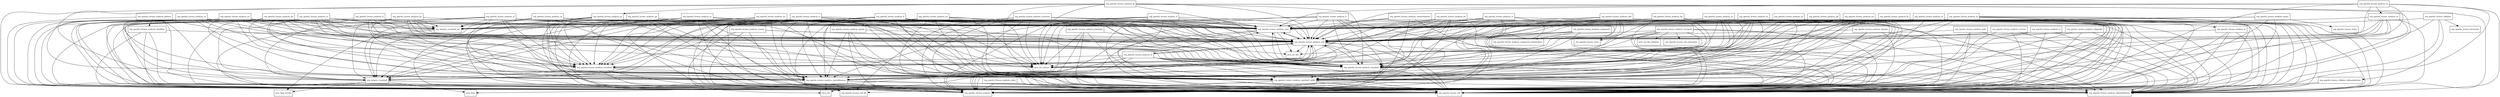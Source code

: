 digraph lucene_analyzers_common_5_5_5_package_dependencies {
  node [shape = box, fontsize=10.0];
  org_apache_lucene_analysis_ar -> org_apache_lucene_analysis;
  org_apache_lucene_analysis_ar -> org_apache_lucene_analysis_core;
  org_apache_lucene_analysis_ar -> org_apache_lucene_analysis_miscellaneous;
  org_apache_lucene_analysis_ar -> org_apache_lucene_analysis_standard;
  org_apache_lucene_analysis_ar -> org_apache_lucene_analysis_standard_std40;
  org_apache_lucene_analysis_ar -> org_apache_lucene_analysis_tokenattributes;
  org_apache_lucene_analysis_ar -> org_apache_lucene_analysis_util;
  org_apache_lucene_analysis_ar -> org_apache_lucene_util;
  org_apache_lucene_analysis_bg -> org_apache_lucene_analysis;
  org_apache_lucene_analysis_bg -> org_apache_lucene_analysis_core;
  org_apache_lucene_analysis_bg -> org_apache_lucene_analysis_miscellaneous;
  org_apache_lucene_analysis_bg -> org_apache_lucene_analysis_standard;
  org_apache_lucene_analysis_bg -> org_apache_lucene_analysis_standard_std40;
  org_apache_lucene_analysis_bg -> org_apache_lucene_analysis_tokenattributes;
  org_apache_lucene_analysis_bg -> org_apache_lucene_analysis_util;
  org_apache_lucene_analysis_bg -> org_apache_lucene_util;
  org_apache_lucene_analysis_br -> java_nio_charset;
  org_apache_lucene_analysis_br -> org_apache_lucene_analysis;
  org_apache_lucene_analysis_br -> org_apache_lucene_analysis_core;
  org_apache_lucene_analysis_br -> org_apache_lucene_analysis_miscellaneous;
  org_apache_lucene_analysis_br -> org_apache_lucene_analysis_standard;
  org_apache_lucene_analysis_br -> org_apache_lucene_analysis_standard_std40;
  org_apache_lucene_analysis_br -> org_apache_lucene_analysis_tokenattributes;
  org_apache_lucene_analysis_br -> org_apache_lucene_analysis_util;
  org_apache_lucene_analysis_br -> org_apache_lucene_util;
  org_apache_lucene_analysis_ca -> org_apache_lucene_analysis;
  org_apache_lucene_analysis_ca -> org_apache_lucene_analysis_core;
  org_apache_lucene_analysis_ca -> org_apache_lucene_analysis_miscellaneous;
  org_apache_lucene_analysis_ca -> org_apache_lucene_analysis_snowball;
  org_apache_lucene_analysis_ca -> org_apache_lucene_analysis_standard;
  org_apache_lucene_analysis_ca -> org_apache_lucene_analysis_standard_std40;
  org_apache_lucene_analysis_ca -> org_apache_lucene_analysis_util;
  org_apache_lucene_analysis_ca -> org_apache_lucene_util;
  org_apache_lucene_analysis_ca -> org_tartarus_snowball;
  org_apache_lucene_analysis_ca -> org_tartarus_snowball_ext;
  org_apache_lucene_analysis_charfilter -> org_apache_lucene_analysis;
  org_apache_lucene_analysis_charfilter -> org_apache_lucene_analysis_util;
  org_apache_lucene_analysis_charfilter -> org_apache_lucene_util;
  org_apache_lucene_analysis_charfilter -> org_apache_lucene_util_fst;
  org_apache_lucene_analysis_cjk -> org_apache_lucene_analysis;
  org_apache_lucene_analysis_cjk -> org_apache_lucene_analysis_core;
  org_apache_lucene_analysis_cjk -> org_apache_lucene_analysis_standard;
  org_apache_lucene_analysis_cjk -> org_apache_lucene_analysis_standard_std40;
  org_apache_lucene_analysis_cjk -> org_apache_lucene_analysis_tokenattributes;
  org_apache_lucene_analysis_cjk -> org_apache_lucene_analysis_util;
  org_apache_lucene_analysis_cjk -> org_apache_lucene_util;
  org_apache_lucene_analysis_ckb -> java_nio_charset;
  org_apache_lucene_analysis_ckb -> org_apache_lucene_analysis;
  org_apache_lucene_analysis_ckb -> org_apache_lucene_analysis_core;
  org_apache_lucene_analysis_ckb -> org_apache_lucene_analysis_miscellaneous;
  org_apache_lucene_analysis_ckb -> org_apache_lucene_analysis_standard;
  org_apache_lucene_analysis_ckb -> org_apache_lucene_analysis_standard_std40;
  org_apache_lucene_analysis_ckb -> org_apache_lucene_analysis_tokenattributes;
  org_apache_lucene_analysis_ckb -> org_apache_lucene_analysis_util;
  org_apache_lucene_analysis_ckb -> org_apache_lucene_util;
  org_apache_lucene_analysis_commongrams -> org_apache_lucene_analysis;
  org_apache_lucene_analysis_commongrams -> org_apache_lucene_analysis_core;
  org_apache_lucene_analysis_commongrams -> org_apache_lucene_analysis_tokenattributes;
  org_apache_lucene_analysis_commongrams -> org_apache_lucene_analysis_util;
  org_apache_lucene_analysis_commongrams -> org_apache_lucene_util;
  org_apache_lucene_analysis_compound -> org_apache_lucene_analysis;
  org_apache_lucene_analysis_compound -> org_apache_lucene_analysis_compound_hyphenation;
  org_apache_lucene_analysis_compound -> org_apache_lucene_analysis_tokenattributes;
  org_apache_lucene_analysis_compound -> org_apache_lucene_analysis_util;
  org_apache_lucene_analysis_compound -> org_apache_lucene_util;
  org_apache_lucene_analysis_core -> java_nio_file;
  org_apache_lucene_analysis_core -> org_apache_lucene_analysis;
  org_apache_lucene_analysis_core -> org_apache_lucene_analysis_tokenattributes;
  org_apache_lucene_analysis_core -> org_apache_lucene_analysis_util;
  org_apache_lucene_analysis_core -> org_apache_lucene_util;
  org_apache_lucene_analysis_custom -> java_nio_file;
  org_apache_lucene_analysis_custom -> java_util;
  org_apache_lucene_analysis_custom -> org_apache_lucene_analysis;
  org_apache_lucene_analysis_custom -> org_apache_lucene_analysis_util;
  org_apache_lucene_analysis_custom -> org_apache_lucene_util;
  org_apache_lucene_analysis_cz -> java_nio_charset;
  org_apache_lucene_analysis_cz -> org_apache_lucene_analysis;
  org_apache_lucene_analysis_cz -> org_apache_lucene_analysis_core;
  org_apache_lucene_analysis_cz -> org_apache_lucene_analysis_miscellaneous;
  org_apache_lucene_analysis_cz -> org_apache_lucene_analysis_standard;
  org_apache_lucene_analysis_cz -> org_apache_lucene_analysis_standard_std40;
  org_apache_lucene_analysis_cz -> org_apache_lucene_analysis_tokenattributes;
  org_apache_lucene_analysis_cz -> org_apache_lucene_analysis_util;
  org_apache_lucene_analysis_cz -> org_apache_lucene_util;
  org_apache_lucene_analysis_da -> java_nio_charset;
  org_apache_lucene_analysis_da -> org_apache_lucene_analysis;
  org_apache_lucene_analysis_da -> org_apache_lucene_analysis_core;
  org_apache_lucene_analysis_da -> org_apache_lucene_analysis_miscellaneous;
  org_apache_lucene_analysis_da -> org_apache_lucene_analysis_snowball;
  org_apache_lucene_analysis_da -> org_apache_lucene_analysis_standard;
  org_apache_lucene_analysis_da -> org_apache_lucene_analysis_standard_std40;
  org_apache_lucene_analysis_da -> org_apache_lucene_analysis_util;
  org_apache_lucene_analysis_da -> org_apache_lucene_util;
  org_apache_lucene_analysis_da -> org_tartarus_snowball;
  org_apache_lucene_analysis_da -> org_tartarus_snowball_ext;
  org_apache_lucene_analysis_de -> java_nio_charset;
  org_apache_lucene_analysis_de -> org_apache_lucene_analysis;
  org_apache_lucene_analysis_de -> org_apache_lucene_analysis_core;
  org_apache_lucene_analysis_de -> org_apache_lucene_analysis_miscellaneous;
  org_apache_lucene_analysis_de -> org_apache_lucene_analysis_snowball;
  org_apache_lucene_analysis_de -> org_apache_lucene_analysis_standard;
  org_apache_lucene_analysis_de -> org_apache_lucene_analysis_standard_std40;
  org_apache_lucene_analysis_de -> org_apache_lucene_analysis_tokenattributes;
  org_apache_lucene_analysis_de -> org_apache_lucene_analysis_util;
  org_apache_lucene_analysis_de -> org_apache_lucene_util;
  org_apache_lucene_analysis_el -> org_apache_lucene_analysis;
  org_apache_lucene_analysis_el -> org_apache_lucene_analysis_core;
  org_apache_lucene_analysis_el -> org_apache_lucene_analysis_standard;
  org_apache_lucene_analysis_el -> org_apache_lucene_analysis_standard_std40;
  org_apache_lucene_analysis_el -> org_apache_lucene_analysis_tokenattributes;
  org_apache_lucene_analysis_el -> org_apache_lucene_analysis_util;
  org_apache_lucene_analysis_el -> org_apache_lucene_util;
  org_apache_lucene_analysis_en -> org_apache_lucene_analysis;
  org_apache_lucene_analysis_en -> org_apache_lucene_analysis_core;
  org_apache_lucene_analysis_en -> org_apache_lucene_analysis_miscellaneous;
  org_apache_lucene_analysis_en -> org_apache_lucene_analysis_standard;
  org_apache_lucene_analysis_en -> org_apache_lucene_analysis_standard_std40;
  org_apache_lucene_analysis_en -> org_apache_lucene_analysis_tokenattributes;
  org_apache_lucene_analysis_en -> org_apache_lucene_analysis_util;
  org_apache_lucene_analysis_en -> org_apache_lucene_util;
  org_apache_lucene_analysis_es -> java_nio_charset;
  org_apache_lucene_analysis_es -> org_apache_lucene_analysis;
  org_apache_lucene_analysis_es -> org_apache_lucene_analysis_core;
  org_apache_lucene_analysis_es -> org_apache_lucene_analysis_miscellaneous;
  org_apache_lucene_analysis_es -> org_apache_lucene_analysis_snowball;
  org_apache_lucene_analysis_es -> org_apache_lucene_analysis_standard;
  org_apache_lucene_analysis_es -> org_apache_lucene_analysis_standard_std40;
  org_apache_lucene_analysis_es -> org_apache_lucene_analysis_tokenattributes;
  org_apache_lucene_analysis_es -> org_apache_lucene_analysis_util;
  org_apache_lucene_analysis_es -> org_apache_lucene_util;
  org_apache_lucene_analysis_eu -> org_apache_lucene_analysis;
  org_apache_lucene_analysis_eu -> org_apache_lucene_analysis_core;
  org_apache_lucene_analysis_eu -> org_apache_lucene_analysis_miscellaneous;
  org_apache_lucene_analysis_eu -> org_apache_lucene_analysis_snowball;
  org_apache_lucene_analysis_eu -> org_apache_lucene_analysis_standard;
  org_apache_lucene_analysis_eu -> org_apache_lucene_analysis_standard_std40;
  org_apache_lucene_analysis_eu -> org_apache_lucene_analysis_util;
  org_apache_lucene_analysis_eu -> org_apache_lucene_util;
  org_apache_lucene_analysis_eu -> org_tartarus_snowball;
  org_apache_lucene_analysis_eu -> org_tartarus_snowball_ext;
  org_apache_lucene_analysis_fa -> org_apache_lucene_analysis;
  org_apache_lucene_analysis_fa -> org_apache_lucene_analysis_ar;
  org_apache_lucene_analysis_fa -> org_apache_lucene_analysis_core;
  org_apache_lucene_analysis_fa -> org_apache_lucene_analysis_standard;
  org_apache_lucene_analysis_fa -> org_apache_lucene_analysis_standard_std40;
  org_apache_lucene_analysis_fa -> org_apache_lucene_analysis_tokenattributes;
  org_apache_lucene_analysis_fa -> org_apache_lucene_analysis_util;
  org_apache_lucene_analysis_fa -> org_apache_lucene_util;
  org_apache_lucene_analysis_fi -> java_nio_charset;
  org_apache_lucene_analysis_fi -> org_apache_lucene_analysis;
  org_apache_lucene_analysis_fi -> org_apache_lucene_analysis_core;
  org_apache_lucene_analysis_fi -> org_apache_lucene_analysis_miscellaneous;
  org_apache_lucene_analysis_fi -> org_apache_lucene_analysis_snowball;
  org_apache_lucene_analysis_fi -> org_apache_lucene_analysis_standard;
  org_apache_lucene_analysis_fi -> org_apache_lucene_analysis_standard_std40;
  org_apache_lucene_analysis_fi -> org_apache_lucene_analysis_tokenattributes;
  org_apache_lucene_analysis_fi -> org_apache_lucene_analysis_util;
  org_apache_lucene_analysis_fi -> org_apache_lucene_util;
  org_apache_lucene_analysis_fi -> org_tartarus_snowball;
  org_apache_lucene_analysis_fi -> org_tartarus_snowball_ext;
  org_apache_lucene_analysis_fr -> java_nio_charset;
  org_apache_lucene_analysis_fr -> org_apache_lucene_analysis;
  org_apache_lucene_analysis_fr -> org_apache_lucene_analysis_core;
  org_apache_lucene_analysis_fr -> org_apache_lucene_analysis_miscellaneous;
  org_apache_lucene_analysis_fr -> org_apache_lucene_analysis_snowball;
  org_apache_lucene_analysis_fr -> org_apache_lucene_analysis_standard;
  org_apache_lucene_analysis_fr -> org_apache_lucene_analysis_standard_std40;
  org_apache_lucene_analysis_fr -> org_apache_lucene_analysis_tokenattributes;
  org_apache_lucene_analysis_fr -> org_apache_lucene_analysis_util;
  org_apache_lucene_analysis_fr -> org_apache_lucene_util;
  org_apache_lucene_analysis_ga -> org_apache_lucene_analysis;
  org_apache_lucene_analysis_ga -> org_apache_lucene_analysis_core;
  org_apache_lucene_analysis_ga -> org_apache_lucene_analysis_miscellaneous;
  org_apache_lucene_analysis_ga -> org_apache_lucene_analysis_snowball;
  org_apache_lucene_analysis_ga -> org_apache_lucene_analysis_standard;
  org_apache_lucene_analysis_ga -> org_apache_lucene_analysis_standard_std40;
  org_apache_lucene_analysis_ga -> org_apache_lucene_analysis_tokenattributes;
  org_apache_lucene_analysis_ga -> org_apache_lucene_analysis_util;
  org_apache_lucene_analysis_ga -> org_apache_lucene_util;
  org_apache_lucene_analysis_ga -> org_tartarus_snowball;
  org_apache_lucene_analysis_ga -> org_tartarus_snowball_ext;
  org_apache_lucene_analysis_gl -> java_nio_charset;
  org_apache_lucene_analysis_gl -> org_apache_lucene_analysis;
  org_apache_lucene_analysis_gl -> org_apache_lucene_analysis_core;
  org_apache_lucene_analysis_gl -> org_apache_lucene_analysis_miscellaneous;
  org_apache_lucene_analysis_gl -> org_apache_lucene_analysis_pt;
  org_apache_lucene_analysis_gl -> org_apache_lucene_analysis_standard;
  org_apache_lucene_analysis_gl -> org_apache_lucene_analysis_standard_std40;
  org_apache_lucene_analysis_gl -> org_apache_lucene_analysis_tokenattributes;
  org_apache_lucene_analysis_gl -> org_apache_lucene_analysis_util;
  org_apache_lucene_analysis_gl -> org_apache_lucene_util;
  org_apache_lucene_analysis_hi -> org_apache_lucene_analysis;
  org_apache_lucene_analysis_hi -> org_apache_lucene_analysis_core;
  org_apache_lucene_analysis_hi -> org_apache_lucene_analysis_in;
  org_apache_lucene_analysis_hi -> org_apache_lucene_analysis_miscellaneous;
  org_apache_lucene_analysis_hi -> org_apache_lucene_analysis_standard;
  org_apache_lucene_analysis_hi -> org_apache_lucene_analysis_standard_std40;
  org_apache_lucene_analysis_hi -> org_apache_lucene_analysis_tokenattributes;
  org_apache_lucene_analysis_hi -> org_apache_lucene_analysis_util;
  org_apache_lucene_analysis_hi -> org_apache_lucene_util;
  org_apache_lucene_analysis_hu -> java_nio_charset;
  org_apache_lucene_analysis_hu -> org_apache_lucene_analysis;
  org_apache_lucene_analysis_hu -> org_apache_lucene_analysis_core;
  org_apache_lucene_analysis_hu -> org_apache_lucene_analysis_miscellaneous;
  org_apache_lucene_analysis_hu -> org_apache_lucene_analysis_snowball;
  org_apache_lucene_analysis_hu -> org_apache_lucene_analysis_standard;
  org_apache_lucene_analysis_hu -> org_apache_lucene_analysis_standard_std40;
  org_apache_lucene_analysis_hu -> org_apache_lucene_analysis_tokenattributes;
  org_apache_lucene_analysis_hu -> org_apache_lucene_analysis_util;
  org_apache_lucene_analysis_hu -> org_apache_lucene_util;
  org_apache_lucene_analysis_hu -> org_tartarus_snowball;
  org_apache_lucene_analysis_hu -> org_tartarus_snowball_ext;
  org_apache_lucene_analysis_hunspell -> java_nio_charset;
  org_apache_lucene_analysis_hunspell -> java_nio_file;
  org_apache_lucene_analysis_hunspell -> java_nio_file_attribute;
  org_apache_lucene_analysis_hunspell -> org_apache_lucene_analysis;
  org_apache_lucene_analysis_hunspell -> org_apache_lucene_analysis_tokenattributes;
  org_apache_lucene_analysis_hunspell -> org_apache_lucene_analysis_util;
  org_apache_lucene_analysis_hunspell -> org_apache_lucene_store;
  org_apache_lucene_analysis_hunspell -> org_apache_lucene_util;
  org_apache_lucene_analysis_hunspell -> org_apache_lucene_util_automaton;
  org_apache_lucene_analysis_hunspell -> org_apache_lucene_util_fst;
  org_apache_lucene_analysis_hy -> org_apache_lucene_analysis;
  org_apache_lucene_analysis_hy -> org_apache_lucene_analysis_core;
  org_apache_lucene_analysis_hy -> org_apache_lucene_analysis_miscellaneous;
  org_apache_lucene_analysis_hy -> org_apache_lucene_analysis_snowball;
  org_apache_lucene_analysis_hy -> org_apache_lucene_analysis_standard;
  org_apache_lucene_analysis_hy -> org_apache_lucene_analysis_standard_std40;
  org_apache_lucene_analysis_hy -> org_apache_lucene_analysis_util;
  org_apache_lucene_analysis_hy -> org_apache_lucene_util;
  org_apache_lucene_analysis_hy -> org_tartarus_snowball;
  org_apache_lucene_analysis_hy -> org_tartarus_snowball_ext;
  org_apache_lucene_analysis_id -> org_apache_lucene_analysis;
  org_apache_lucene_analysis_id -> org_apache_lucene_analysis_core;
  org_apache_lucene_analysis_id -> org_apache_lucene_analysis_miscellaneous;
  org_apache_lucene_analysis_id -> org_apache_lucene_analysis_standard;
  org_apache_lucene_analysis_id -> org_apache_lucene_analysis_standard_std40;
  org_apache_lucene_analysis_id -> org_apache_lucene_analysis_tokenattributes;
  org_apache_lucene_analysis_id -> org_apache_lucene_analysis_util;
  org_apache_lucene_analysis_id -> org_apache_lucene_util;
  org_apache_lucene_analysis_in -> org_apache_lucene_analysis;
  org_apache_lucene_analysis_in -> org_apache_lucene_analysis_tokenattributes;
  org_apache_lucene_analysis_in -> org_apache_lucene_analysis_util;
  org_apache_lucene_analysis_in -> org_apache_lucene_util;
  org_apache_lucene_analysis_it -> java_nio_charset;
  org_apache_lucene_analysis_it -> org_apache_lucene_analysis;
  org_apache_lucene_analysis_it -> org_apache_lucene_analysis_core;
  org_apache_lucene_analysis_it -> org_apache_lucene_analysis_miscellaneous;
  org_apache_lucene_analysis_it -> org_apache_lucene_analysis_snowball;
  org_apache_lucene_analysis_it -> org_apache_lucene_analysis_standard;
  org_apache_lucene_analysis_it -> org_apache_lucene_analysis_standard_std40;
  org_apache_lucene_analysis_it -> org_apache_lucene_analysis_tokenattributes;
  org_apache_lucene_analysis_it -> org_apache_lucene_analysis_util;
  org_apache_lucene_analysis_it -> org_apache_lucene_util;
  org_apache_lucene_analysis_lt -> org_apache_lucene_analysis;
  org_apache_lucene_analysis_lt -> org_apache_lucene_analysis_core;
  org_apache_lucene_analysis_lt -> org_apache_lucene_analysis_miscellaneous;
  org_apache_lucene_analysis_lt -> org_apache_lucene_analysis_snowball;
  org_apache_lucene_analysis_lt -> org_apache_lucene_analysis_standard;
  org_apache_lucene_analysis_lt -> org_apache_lucene_analysis_util;
  org_apache_lucene_analysis_lt -> org_tartarus_snowball;
  org_apache_lucene_analysis_lt -> org_tartarus_snowball_ext;
  org_apache_lucene_analysis_lv -> java_nio_charset;
  org_apache_lucene_analysis_lv -> org_apache_lucene_analysis;
  org_apache_lucene_analysis_lv -> org_apache_lucene_analysis_core;
  org_apache_lucene_analysis_lv -> org_apache_lucene_analysis_miscellaneous;
  org_apache_lucene_analysis_lv -> org_apache_lucene_analysis_standard;
  org_apache_lucene_analysis_lv -> org_apache_lucene_analysis_standard_std40;
  org_apache_lucene_analysis_lv -> org_apache_lucene_analysis_tokenattributes;
  org_apache_lucene_analysis_lv -> org_apache_lucene_analysis_util;
  org_apache_lucene_analysis_lv -> org_apache_lucene_util;
  org_apache_lucene_analysis_miscellaneous -> java_util;
  org_apache_lucene_analysis_miscellaneous -> org_apache_lucene_analysis;
  org_apache_lucene_analysis_miscellaneous -> org_apache_lucene_analysis_tokenattributes;
  org_apache_lucene_analysis_miscellaneous -> org_apache_lucene_analysis_util;
  org_apache_lucene_analysis_miscellaneous -> org_apache_lucene_util;
  org_apache_lucene_analysis_miscellaneous -> org_apache_lucene_util_fst;
  org_apache_lucene_analysis_ngram -> org_apache_lucene_analysis;
  org_apache_lucene_analysis_ngram -> org_apache_lucene_analysis_miscellaneous;
  org_apache_lucene_analysis_ngram -> org_apache_lucene_analysis_tokenattributes;
  org_apache_lucene_analysis_ngram -> org_apache_lucene_analysis_util;
  org_apache_lucene_analysis_ngram -> org_apache_lucene_util;
  org_apache_lucene_analysis_nl -> java_nio_charset;
  org_apache_lucene_analysis_nl -> org_apache_lucene_analysis;
  org_apache_lucene_analysis_nl -> org_apache_lucene_analysis_core;
  org_apache_lucene_analysis_nl -> org_apache_lucene_analysis_miscellaneous;
  org_apache_lucene_analysis_nl -> org_apache_lucene_analysis_snowball;
  org_apache_lucene_analysis_nl -> org_apache_lucene_analysis_standard;
  org_apache_lucene_analysis_nl -> org_apache_lucene_analysis_standard_std40;
  org_apache_lucene_analysis_nl -> org_apache_lucene_analysis_util;
  org_apache_lucene_analysis_nl -> org_apache_lucene_util;
  org_apache_lucene_analysis_nl -> org_tartarus_snowball;
  org_apache_lucene_analysis_nl -> org_tartarus_snowball_ext;
  org_apache_lucene_analysis_no -> java_nio_charset;
  org_apache_lucene_analysis_no -> org_apache_lucene_analysis;
  org_apache_lucene_analysis_no -> org_apache_lucene_analysis_core;
  org_apache_lucene_analysis_no -> org_apache_lucene_analysis_miscellaneous;
  org_apache_lucene_analysis_no -> org_apache_lucene_analysis_snowball;
  org_apache_lucene_analysis_no -> org_apache_lucene_analysis_standard;
  org_apache_lucene_analysis_no -> org_apache_lucene_analysis_standard_std40;
  org_apache_lucene_analysis_no -> org_apache_lucene_analysis_tokenattributes;
  org_apache_lucene_analysis_no -> org_apache_lucene_analysis_util;
  org_apache_lucene_analysis_no -> org_apache_lucene_util;
  org_apache_lucene_analysis_no -> org_tartarus_snowball;
  org_apache_lucene_analysis_no -> org_tartarus_snowball_ext;
  org_apache_lucene_analysis_path -> org_apache_lucene_analysis;
  org_apache_lucene_analysis_path -> org_apache_lucene_analysis_tokenattributes;
  org_apache_lucene_analysis_path -> org_apache_lucene_analysis_util;
  org_apache_lucene_analysis_path -> org_apache_lucene_util;
  org_apache_lucene_analysis_pattern -> org_apache_lucene_analysis;
  org_apache_lucene_analysis_pattern -> org_apache_lucene_analysis_charfilter;
  org_apache_lucene_analysis_pattern -> org_apache_lucene_analysis_tokenattributes;
  org_apache_lucene_analysis_pattern -> org_apache_lucene_analysis_util;
  org_apache_lucene_analysis_pattern -> org_apache_lucene_util;
  org_apache_lucene_analysis_payloads -> java_nio_charset;
  org_apache_lucene_analysis_payloads -> org_apache_lucene_analysis;
  org_apache_lucene_analysis_payloads -> org_apache_lucene_analysis_tokenattributes;
  org_apache_lucene_analysis_payloads -> org_apache_lucene_analysis_util;
  org_apache_lucene_analysis_payloads -> org_apache_lucene_util;
  org_apache_lucene_analysis_pt -> java_nio_charset;
  org_apache_lucene_analysis_pt -> org_apache_lucene_analysis;
  org_apache_lucene_analysis_pt -> org_apache_lucene_analysis_core;
  org_apache_lucene_analysis_pt -> org_apache_lucene_analysis_miscellaneous;
  org_apache_lucene_analysis_pt -> org_apache_lucene_analysis_snowball;
  org_apache_lucene_analysis_pt -> org_apache_lucene_analysis_standard;
  org_apache_lucene_analysis_pt -> org_apache_lucene_analysis_standard_std40;
  org_apache_lucene_analysis_pt -> org_apache_lucene_analysis_tokenattributes;
  org_apache_lucene_analysis_pt -> org_apache_lucene_analysis_util;
  org_apache_lucene_analysis_pt -> org_apache_lucene_util;
  org_apache_lucene_analysis_query -> org_apache_lucene_analysis;
  org_apache_lucene_analysis_query -> org_apache_lucene_analysis_core;
  org_apache_lucene_analysis_query -> org_apache_lucene_analysis_util;
  org_apache_lucene_analysis_query -> org_apache_lucene_index;
  org_apache_lucene_analysis_query -> org_apache_lucene_util;
  org_apache_lucene_analysis_reverse -> org_apache_lucene_analysis;
  org_apache_lucene_analysis_reverse -> org_apache_lucene_analysis_tokenattributes;
  org_apache_lucene_analysis_reverse -> org_apache_lucene_analysis_util;
  org_apache_lucene_analysis_reverse -> org_apache_lucene_util;
  org_apache_lucene_analysis_ro -> org_apache_lucene_analysis;
  org_apache_lucene_analysis_ro -> org_apache_lucene_analysis_core;
  org_apache_lucene_analysis_ro -> org_apache_lucene_analysis_miscellaneous;
  org_apache_lucene_analysis_ro -> org_apache_lucene_analysis_snowball;
  org_apache_lucene_analysis_ro -> org_apache_lucene_analysis_standard;
  org_apache_lucene_analysis_ro -> org_apache_lucene_analysis_standard_std40;
  org_apache_lucene_analysis_ro -> org_apache_lucene_analysis_util;
  org_apache_lucene_analysis_ro -> org_apache_lucene_util;
  org_apache_lucene_analysis_ro -> org_tartarus_snowball;
  org_apache_lucene_analysis_ro -> org_tartarus_snowball_ext;
  org_apache_lucene_analysis_ru -> java_nio_charset;
  org_apache_lucene_analysis_ru -> org_apache_lucene_analysis;
  org_apache_lucene_analysis_ru -> org_apache_lucene_analysis_core;
  org_apache_lucene_analysis_ru -> org_apache_lucene_analysis_miscellaneous;
  org_apache_lucene_analysis_ru -> org_apache_lucene_analysis_snowball;
  org_apache_lucene_analysis_ru -> org_apache_lucene_analysis_standard;
  org_apache_lucene_analysis_ru -> org_apache_lucene_analysis_standard_std40;
  org_apache_lucene_analysis_ru -> org_apache_lucene_analysis_tokenattributes;
  org_apache_lucene_analysis_ru -> org_apache_lucene_analysis_util;
  org_apache_lucene_analysis_ru -> org_apache_lucene_util;
  org_apache_lucene_analysis_ru -> org_tartarus_snowball;
  org_apache_lucene_analysis_ru -> org_tartarus_snowball_ext;
  org_apache_lucene_analysis_shingle -> org_apache_lucene_analysis;
  org_apache_lucene_analysis_shingle -> org_apache_lucene_analysis_standard;
  org_apache_lucene_analysis_shingle -> org_apache_lucene_analysis_tokenattributes;
  org_apache_lucene_analysis_shingle -> org_apache_lucene_analysis_util;
  org_apache_lucene_analysis_shingle -> org_apache_lucene_util;
  org_apache_lucene_analysis_sinks -> org_apache_lucene_analysis;
  org_apache_lucene_analysis_sinks -> org_apache_lucene_util;
  org_apache_lucene_analysis_snowball -> org_apache_lucene_analysis;
  org_apache_lucene_analysis_snowball -> org_apache_lucene_analysis_miscellaneous;
  org_apache_lucene_analysis_snowball -> org_apache_lucene_analysis_tokenattributes;
  org_apache_lucene_analysis_snowball -> org_apache_lucene_analysis_util;
  org_apache_lucene_analysis_snowball -> org_apache_lucene_util;
  org_apache_lucene_analysis_snowball -> org_tartarus_snowball;
  org_apache_lucene_analysis_sr -> org_apache_lucene_analysis;
  org_apache_lucene_analysis_sr -> org_apache_lucene_analysis_tokenattributes;
  org_apache_lucene_analysis_sr -> org_apache_lucene_analysis_util;
  org_apache_lucene_analysis_sr -> org_apache_lucene_util;
  org_apache_lucene_analysis_standard -> org_apache_lucene_analysis;
  org_apache_lucene_analysis_standard -> org_apache_lucene_analysis_core;
  org_apache_lucene_analysis_standard -> org_apache_lucene_analysis_standard_std40;
  org_apache_lucene_analysis_standard -> org_apache_lucene_analysis_tokenattributes;
  org_apache_lucene_analysis_standard -> org_apache_lucene_analysis_util;
  org_apache_lucene_analysis_standard -> org_apache_lucene_util;
  org_apache_lucene_analysis_standard_std40 -> org_apache_lucene_analysis;
  org_apache_lucene_analysis_standard_std40 -> org_apache_lucene_analysis_tokenattributes;
  org_apache_lucene_analysis_standard_std40 -> org_apache_lucene_util;
  org_apache_lucene_analysis_sv -> java_nio_charset;
  org_apache_lucene_analysis_sv -> org_apache_lucene_analysis;
  org_apache_lucene_analysis_sv -> org_apache_lucene_analysis_core;
  org_apache_lucene_analysis_sv -> org_apache_lucene_analysis_miscellaneous;
  org_apache_lucene_analysis_sv -> org_apache_lucene_analysis_snowball;
  org_apache_lucene_analysis_sv -> org_apache_lucene_analysis_standard;
  org_apache_lucene_analysis_sv -> org_apache_lucene_analysis_standard_std40;
  org_apache_lucene_analysis_sv -> org_apache_lucene_analysis_tokenattributes;
  org_apache_lucene_analysis_sv -> org_apache_lucene_analysis_util;
  org_apache_lucene_analysis_sv -> org_apache_lucene_util;
  org_apache_lucene_analysis_sv -> org_tartarus_snowball;
  org_apache_lucene_analysis_sv -> org_tartarus_snowball_ext;
  org_apache_lucene_analysis_synonym -> java_nio_charset;
  org_apache_lucene_analysis_synonym -> org_apache_lucene_analysis;
  org_apache_lucene_analysis_synonym -> org_apache_lucene_analysis_core;
  org_apache_lucene_analysis_synonym -> org_apache_lucene_analysis_tokenattributes;
  org_apache_lucene_analysis_synonym -> org_apache_lucene_analysis_util;
  org_apache_lucene_analysis_synonym -> org_apache_lucene_store;
  org_apache_lucene_analysis_synonym -> org_apache_lucene_util;
  org_apache_lucene_analysis_synonym -> org_apache_lucene_util_fst;
  org_apache_lucene_analysis_th -> org_apache_lucene_analysis;
  org_apache_lucene_analysis_th -> org_apache_lucene_analysis_core;
  org_apache_lucene_analysis_th -> org_apache_lucene_analysis_standard;
  org_apache_lucene_analysis_th -> org_apache_lucene_analysis_standard_std40;
  org_apache_lucene_analysis_th -> org_apache_lucene_analysis_tokenattributes;
  org_apache_lucene_analysis_th -> org_apache_lucene_analysis_util;
  org_apache_lucene_analysis_th -> org_apache_lucene_util;
  org_apache_lucene_analysis_tr -> org_apache_lucene_analysis;
  org_apache_lucene_analysis_tr -> org_apache_lucene_analysis_core;
  org_apache_lucene_analysis_tr -> org_apache_lucene_analysis_miscellaneous;
  org_apache_lucene_analysis_tr -> org_apache_lucene_analysis_snowball;
  org_apache_lucene_analysis_tr -> org_apache_lucene_analysis_standard;
  org_apache_lucene_analysis_tr -> org_apache_lucene_analysis_standard_std40;
  org_apache_lucene_analysis_tr -> org_apache_lucene_analysis_tokenattributes;
  org_apache_lucene_analysis_tr -> org_apache_lucene_analysis_util;
  org_apache_lucene_analysis_tr -> org_apache_lucene_util;
  org_apache_lucene_analysis_tr -> org_tartarus_snowball;
  org_apache_lucene_analysis_tr -> org_tartarus_snowball_ext;
  org_apache_lucene_analysis_util -> java_lang;
  org_apache_lucene_analysis_util -> java_nio_charset;
  org_apache_lucene_analysis_util -> java_nio_file;
  org_apache_lucene_analysis_util -> java_util;
  org_apache_lucene_analysis_util -> org_apache_lucene_analysis;
  org_apache_lucene_analysis_util -> org_apache_lucene_analysis_core;
  org_apache_lucene_analysis_util -> org_apache_lucene_analysis_fr;
  org_apache_lucene_analysis_util -> org_apache_lucene_analysis_tokenattributes;
  org_apache_lucene_analysis_util -> org_apache_lucene_util;
  org_apache_lucene_analysis_wikipedia -> org_apache_lucene_analysis;
  org_apache_lucene_analysis_wikipedia -> org_apache_lucene_analysis_tokenattributes;
  org_apache_lucene_analysis_wikipedia -> org_apache_lucene_analysis_util;
  org_apache_lucene_analysis_wikipedia -> org_apache_lucene_util;
  org_apache_lucene_collation -> org_apache_lucene_analysis;
  org_apache_lucene_collation -> org_apache_lucene_analysis_core;
  org_apache_lucene_collation -> org_apache_lucene_collation_tokenattributes;
  org_apache_lucene_collation -> org_apache_lucene_document;
  org_apache_lucene_collation -> org_apache_lucene_util;
  org_apache_lucene_collation_tokenattributes -> org_apache_lucene_analysis_tokenattributes;
  org_apache_lucene_collation_tokenattributes -> org_apache_lucene_util;
  org_tartarus_snowball -> java_lang;
  org_tartarus_snowball -> java_lang_invoke;
  org_tartarus_snowball -> org_apache_lucene_util;
  org_tartarus_snowball_ext -> java_lang_invoke;
  org_tartarus_snowball_ext -> org_tartarus_snowball;
}

